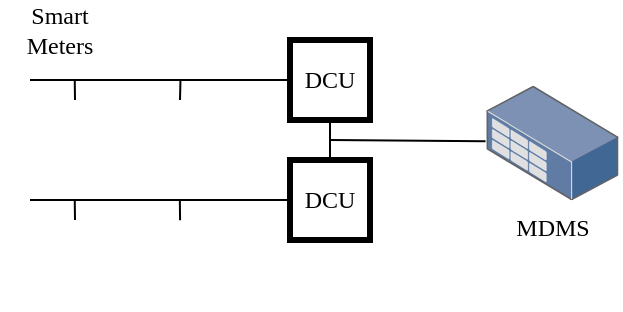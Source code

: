 <mxfile version="20.4.0" type="github">
  <diagram id="nmdKtEbj9fa6QssXdqTO" name="Page-1">
    <mxGraphModel dx="1218" dy="1055" grid="1" gridSize="10" guides="1" tooltips="1" connect="1" arrows="1" fold="1" page="1" pageScale="1" pageWidth="850" pageHeight="1100" math="0" shadow="0">
      <root>
        <mxCell id="0" />
        <mxCell id="1" parent="0" />
        <mxCell id="vub46LdzyUDCW3mqt7Bq-2" value="" style="shape=image;html=1;verticalAlign=top;verticalLabelPosition=bottom;labelBackgroundColor=#ffffff;imageAspect=0;aspect=fixed;image=https://cdn4.iconfinder.com/data/icons/48-bubbles/48/48.Dashboard-128.png" vertex="1" parent="1">
          <mxGeometry x="182.5" y="310" width="45" height="45" as="geometry" />
        </mxCell>
        <mxCell id="vub46LdzyUDCW3mqt7Bq-16" style="edgeStyle=none;rounded=0;orthogonalLoop=1;jettySize=auto;html=1;exitX=0;exitY=0.5;exitDx=0;exitDy=0;endArrow=none;endFill=0;" edge="1" parent="1" source="vub46LdzyUDCW3mqt7Bq-7">
          <mxGeometry relative="1" as="geometry">
            <mxPoint x="130" y="299.989" as="targetPoint" />
          </mxGeometry>
        </mxCell>
        <mxCell id="vub46LdzyUDCW3mqt7Bq-60" style="edgeStyle=none;rounded=0;orthogonalLoop=1;jettySize=auto;html=1;exitX=0.5;exitY=0;exitDx=0;exitDy=0;entryX=0.5;entryY=1;entryDx=0;entryDy=0;endArrow=none;endFill=0;fontFamily=Computer Modern;" edge="1" parent="1" source="vub46LdzyUDCW3mqt7Bq-7" target="vub46LdzyUDCW3mqt7Bq-57">
          <mxGeometry relative="1" as="geometry" />
        </mxCell>
        <mxCell id="vub46LdzyUDCW3mqt7Bq-7" value="DCU" style="whiteSpace=wrap;html=1;aspect=fixed;strokeWidth=3;fontFamily=Computer Modern;" vertex="1" parent="1">
          <mxGeometry x="260" y="280" width="40" height="40" as="geometry" />
        </mxCell>
        <mxCell id="vub46LdzyUDCW3mqt7Bq-33" value="MDMS" style="points=[];aspect=fixed;html=1;align=center;shadow=0;dashed=0;image;image=img/lib/allied_telesis/storage/Datacenter_Server_Rack_Storage_Unit_Small.svg;strokeWidth=3;fontFamily=Computer Modern;" vertex="1" parent="1">
          <mxGeometry x="357" y="242.92" width="68.4" height="57.17" as="geometry" />
        </mxCell>
        <mxCell id="vub46LdzyUDCW3mqt7Bq-53" style="edgeStyle=none;rounded=0;orthogonalLoop=1;jettySize=auto;html=1;exitX=0.5;exitY=0;exitDx=0;exitDy=0;endArrow=none;endFill=0;" edge="1" parent="1" source="vub46LdzyUDCW3mqt7Bq-52">
          <mxGeometry relative="1" as="geometry">
            <mxPoint x="152.381" y="300" as="targetPoint" />
          </mxGeometry>
        </mxCell>
        <mxCell id="vub46LdzyUDCW3mqt7Bq-52" value="" style="shape=image;html=1;verticalAlign=top;verticalLabelPosition=bottom;labelBackgroundColor=#ffffff;imageAspect=0;aspect=fixed;image=https://cdn4.iconfinder.com/data/icons/48-bubbles/48/48.Dashboard-128.png" vertex="1" parent="1">
          <mxGeometry x="130" y="310" width="45" height="45" as="geometry" />
        </mxCell>
        <mxCell id="vub46LdzyUDCW3mqt7Bq-54" style="edgeStyle=none;rounded=0;orthogonalLoop=1;jettySize=auto;html=1;exitX=0.5;exitY=0;exitDx=0;exitDy=0;endArrow=none;endFill=0;" edge="1" parent="1" source="vub46LdzyUDCW3mqt7Bq-55">
          <mxGeometry relative="1" as="geometry">
            <mxPoint x="205.238" y="240" as="targetPoint" />
          </mxGeometry>
        </mxCell>
        <mxCell id="vub46LdzyUDCW3mqt7Bq-55" value="" style="shape=image;html=1;verticalAlign=top;verticalLabelPosition=bottom;labelBackgroundColor=#ffffff;imageAspect=0;aspect=fixed;image=https://cdn4.iconfinder.com/data/icons/48-bubbles/48/48.Dashboard-128.png" vertex="1" parent="1">
          <mxGeometry x="182.5" y="250" width="45" height="45" as="geometry" />
        </mxCell>
        <mxCell id="vub46LdzyUDCW3mqt7Bq-56" style="edgeStyle=none;rounded=0;orthogonalLoop=1;jettySize=auto;html=1;exitX=0;exitY=0.5;exitDx=0;exitDy=0;endArrow=none;endFill=0;" edge="1" parent="1" source="vub46LdzyUDCW3mqt7Bq-57">
          <mxGeometry relative="1" as="geometry">
            <mxPoint x="130" y="239.989" as="targetPoint" />
          </mxGeometry>
        </mxCell>
        <mxCell id="vub46LdzyUDCW3mqt7Bq-57" value="DCU" style="whiteSpace=wrap;html=1;aspect=fixed;strokeWidth=3;fontFamily=Computer Modern;" vertex="1" parent="1">
          <mxGeometry x="260" y="220" width="40" height="40" as="geometry" />
        </mxCell>
        <mxCell id="vub46LdzyUDCW3mqt7Bq-58" style="edgeStyle=none;rounded=0;orthogonalLoop=1;jettySize=auto;html=1;exitX=0.5;exitY=0;exitDx=0;exitDy=0;endArrow=none;endFill=0;" edge="1" parent="1" source="vub46LdzyUDCW3mqt7Bq-59">
          <mxGeometry relative="1" as="geometry">
            <mxPoint x="152.381" y="240" as="targetPoint" />
          </mxGeometry>
        </mxCell>
        <mxCell id="vub46LdzyUDCW3mqt7Bq-59" value="" style="shape=image;html=1;verticalAlign=top;verticalLabelPosition=bottom;labelBackgroundColor=#ffffff;imageAspect=0;aspect=fixed;image=https://cdn4.iconfinder.com/data/icons/48-bubbles/48/48.Dashboard-128.png" vertex="1" parent="1">
          <mxGeometry x="130" y="250" width="45" height="45" as="geometry" />
        </mxCell>
        <mxCell id="vub46LdzyUDCW3mqt7Bq-61" value="" style="endArrow=none;html=1;rounded=0;entryX=0.011;entryY=0.484;entryDx=0;entryDy=0;entryPerimeter=0;fontFamily=Computer Modern;" edge="1" parent="1" target="vub46LdzyUDCW3mqt7Bq-33">
          <mxGeometry width="50" height="50" relative="1" as="geometry">
            <mxPoint x="280" y="270" as="sourcePoint" />
            <mxPoint x="330" y="260" as="targetPoint" />
          </mxGeometry>
        </mxCell>
        <mxCell id="vub46LdzyUDCW3mqt7Bq-62" value="Smart Meters" style="text;html=1;strokeColor=none;fillColor=none;align=center;verticalAlign=middle;whiteSpace=wrap;rounded=0;strokeWidth=3;fontFamily=Computer Modern;" vertex="1" parent="1">
          <mxGeometry x="115" y="200" width="60" height="30" as="geometry" />
        </mxCell>
        <mxCell id="vub46LdzyUDCW3mqt7Bq-63" style="edgeStyle=none;rounded=0;orthogonalLoop=1;jettySize=auto;html=1;exitX=0.5;exitY=0;exitDx=0;exitDy=0;endArrow=none;endFill=0;" edge="1" parent="1">
          <mxGeometry relative="1" as="geometry">
            <mxPoint x="204.921" y="300.09" as="targetPoint" />
            <mxPoint x="205.04" y="310.09" as="sourcePoint" />
          </mxGeometry>
        </mxCell>
      </root>
    </mxGraphModel>
  </diagram>
</mxfile>

